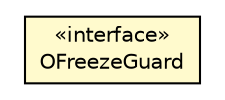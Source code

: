 #!/usr/local/bin/dot
#
# Class diagram 
# Generated by UMLGraph version R5_6-24-gf6e263 (http://www.umlgraph.org/)
#

digraph G {
	edge [fontname="Helvetica",fontsize=10,labelfontname="Helvetica",labelfontsize=10];
	node [fontname="Helvetica",fontsize=10,shape=plaintext];
	nodesep=0.25;
	ranksep=0.5;
	// com.orientechnologies.orient.server.distributed.impl.lock.OFreezeGuard
	c3596220 [label=<<table title="com.orientechnologies.orient.server.distributed.impl.lock.OFreezeGuard" border="0" cellborder="1" cellspacing="0" cellpadding="2" port="p" bgcolor="lemonChiffon" href="./OFreezeGuard.html">
		<tr><td><table border="0" cellspacing="0" cellpadding="1">
<tr><td align="center" balign="center"> &#171;interface&#187; </td></tr>
<tr><td align="center" balign="center"> OFreezeGuard </td></tr>
		</table></td></tr>
		</table>>, URL="./OFreezeGuard.html", fontname="Helvetica", fontcolor="black", fontsize=10.0];
}

